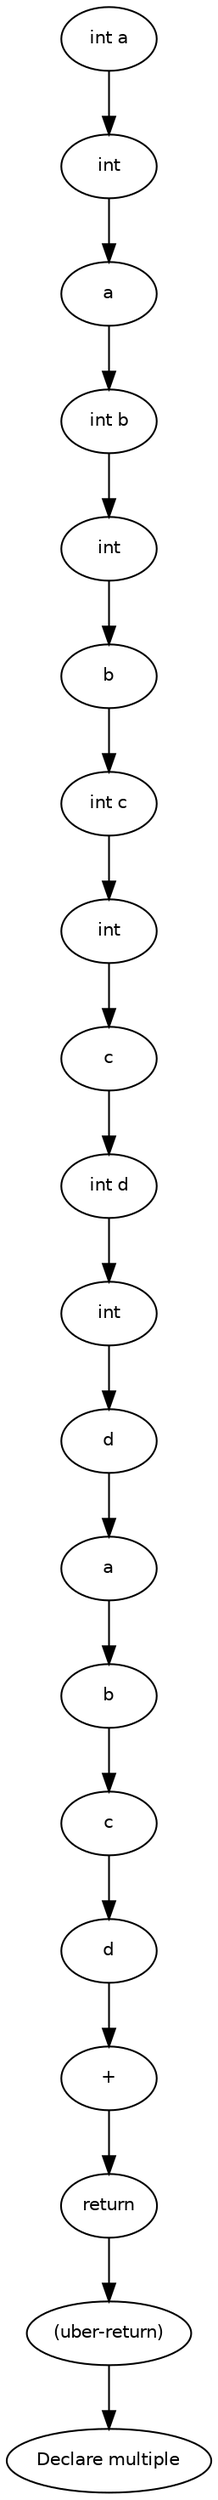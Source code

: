 digraph multiple {
  19 [
    label = c,
    fontname = Helvetica,
    fontsize = 10
  ];
  18 [
    label = b,
    fontname = Helvetica,
    fontsize = 10
  ];
  17 [
    label = a,
    fontname = Helvetica,
    fontsize = 10
  ];
  16 [
    label = "+",
    fontname = Helvetica,
    fontsize = 10
  ];
  15 [
    label = return,
    fontname = Helvetica,
    fontsize = 10
  ];
  14 [
    label = d,
    fontname = Helvetica,
    fontsize = 10
  ];
  13 [
    label = int,
    fontname = Helvetica,
    fontsize = 10
  ];
  12 [
    label = "int d",
    fontname = Helvetica,
    fontsize = 10
  ];
  11 [
    label = c,
    fontname = Helvetica,
    fontsize = 10
  ];
  10 [
    label = int,
    fontname = Helvetica,
    fontsize = 10
  ];
  9 [
    label = "int c",
    fontname = Helvetica,
    fontsize = 10
  ];
  8 [
    label = b,
    fontname = Helvetica,
    fontsize = 10
  ];
  7 [
    label = int,
    fontname = Helvetica,
    fontsize = 10
  ];
  6 [
    label = "int b",
    fontname = Helvetica,
    fontsize = 10
  ];
  5 [
    label = a,
    fontname = Helvetica,
    fontsize = 10
  ];
  4 [
    label = int,
    fontname = Helvetica,
    fontsize = 10
  ];
  3 [
    label = "int a",
    fontname = Helvetica,
    fontsize = 10
  ];
  2 [
    label = "(uber-return)",
    fontname = Helvetica,
    fontsize = 10
  ];
  0 [
    label = "Declare multiple",
    fontname = Helvetica,
    fontsize = 10
  ];
  20 [
    label = d,
    fontname = Helvetica,
    fontsize = 10
  ];
  18 -> 19 [
    label = ""
  ];
  6 -> 7 [
    label = ""
  ];
  17 -> 18 [
    label = ""
  ];
  5 -> 6 [
    label = ""
  ];
  4 -> 5 [
    label = ""
  ];
  14 -> 17 [
    label = ""
  ];
  15 -> 2 [
    label = ""
  ];
  9 -> 10 [
    label = ""
  ];
  16 -> 15 [
    label = ""
  ];
  8 -> 9 [
    label = ""
  ];
  20 -> 16 [
    label = ""
  ];
  7 -> 8 [
    label = ""
  ];
  3 -> 4 [
    label = ""
  ];
  11 -> 12 [
    label = ""
  ];
  13 -> 14 [
    label = ""
  ];
  2 -> 0 [
    label = ""
  ];
  10 -> 11 [
    label = ""
  ];
  12 -> 13 [
    label = ""
  ];
  19 -> 20 [
    label = ""
  ];
}
